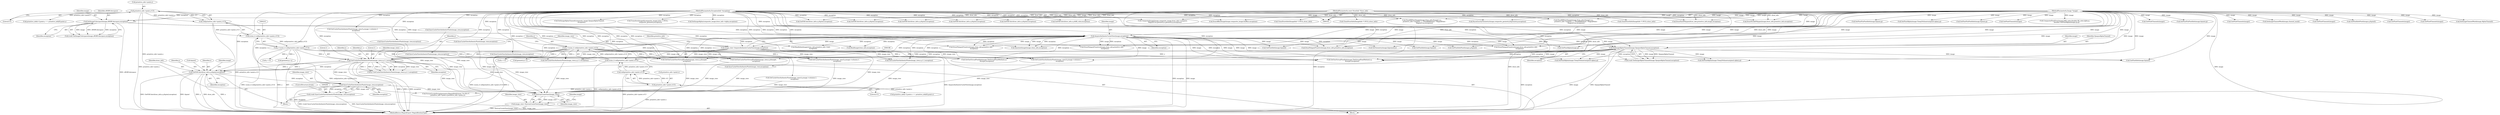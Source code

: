 digraph "0_ImageMagick_726812fa2fa7ce16bcf58f6e115f65427a1c0950_2@pointer" {
"1000285" [label="(Call,SyncCacheViewAuthenticPixels(image_view,exception))"];
"1000255" [label="(Call,GetCacheViewAuthenticPixels(image_view,x,y,1,1,exception))"];
"1000219" [label="(Call,image_view=AcquireAuthenticCacheView(image,exception))"];
"1000221" [label="(Call,AcquireAuthenticCacheView(image,exception))"];
"1000188" [label="(Call,SetImageColorspace(image,sRGBColorspace,exception))"];
"1000104" [label="(MethodParameterIn,Image *image)"];
"1000107" [label="(MethodParameterIn,ExceptionInfo *exception)"];
"1000195" [label="(Call,x=(ssize_t) ceil(primitive_info->point.x-0.5))"];
"1000197" [label="(Call,(ssize_t) ceil(primitive_info->point.x-0.5))"];
"1000199" [label="(Call,ceil(primitive_info->point.x-0.5))"];
"1000200" [label="(Call,primitive_info->point.x-0.5)"];
"1000207" [label="(Call,y=(ssize_t) ceil(primitive_info->point.y-0.5))"];
"1000209" [label="(Call,(ssize_t) ceil(primitive_info->point.y-0.5))"];
"1000211" [label="(Call,ceil(primitive_info->point.y-0.5))"];
"1000212" [label="(Call,primitive_info->point.y-0.5)"];
"1000239" [label="(Call,SetImageAlphaChannel(image,OpaqueAlphaChannel,exception))"];
"1000269" [label="(Call,GetFillColor(draw_info,x,y,&pixel,exception))"];
"1000105" [label="(MethodParameterIn,const DrawInfo *draw_info)"];
"1000283" [label="(Call,(void) SyncCacheViewAuthenticPixels(image_view,exception))"];
"1001608" [label="(Call,DestroyCacheView(image_view))"];
"1001606" [label="(Call,image_view=DestroyCacheView(image_view))"];
"1000108" [label="(Block,)"];
"1000711" [label="(Call,GetPixelChannels(image))"];
"1000189" [label="(Identifier,image)"];
"1000482" [label="(Call,SetImageChannelMask(image,channel_mask))"];
"1000715" [label="(Call,SyncCacheViewAuthenticPixels(image_view,exception))"];
"1000822" [label="(Call,GetCacheViewAuthenticPixels(image_view,0,y,image->columns,1,\n              exception))"];
"1000199" [label="(Call,ceil(primitive_info->point.x-0.5))"];
"1000464" [label="(Call,FloodfillPaintImage(image,draw_info,&target,x,y,\n            primitive_info->method == FloodfillMethod ? MagickFalse :\n            MagickTrue,exception))"];
"1000197" [label="(Call,(ssize_t) ceil(primitive_info->point.x-0.5))"];
"1000288" [label="(ControlStructure,break;)"];
"1000595" [label="(Call,GetPixelInfo(image,&pixel))"];
"1000286" [label="(Identifier,image_view)"];
"1001212" [label="(Call,x < 0)"];
"1000207" [label="(Call,y=(ssize_t) ceil(primitive_info->point.y-0.5))"];
"1000191" [label="(Identifier,exception)"];
"1000694" [label="(Call,GetPixelChannels(image))"];
"1001629" [label="(MethodReturn,MagickExport MagickBooleanType)"];
"1001054" [label="(Call,SetImageAlphaChannel(composite_image,OpaqueAlphaChannel,\n          exception))"];
"1000852" [label="(Call,GetFillColor(draw_info,x,y,&pixel,exception))"];
"1001072" [label="(Call,SetGeometry(image,&geometry))"];
"1000912" [label="(Call,ReadInlineImage(clone_info,primitive_info->text,\n          exception))"];
"1001174" [label="(Call,CompositeImage(image,composite_image,draw_info->compose,\n          MagickTrue,geometry.x,geometry.y,exception))"];
"1000218" [label="(Literal,0.5)"];
"1000271" [label="(Identifier,x)"];
"1001497" [label="(Call,primitive_info[i-1].point.y == primitive_info[0].point.y)"];
"1001552" [label="(Call,DrawPolygonPrimitive(image,draw_info,primitive_info,\n                exception))"];
"1000104" [label="(MethodParameterIn,Image *image)"];
"1001560" [label="(Call,CloneDrawInfo((ImageInfo *) NULL,draw_info))"];
"1000188" [label="(Call,SetImageColorspace(image,sRGBColorspace,exception))"];
"1001038" [label="(Call,TransformImage(&composite_image,(char *) NULL,\n            composite_geometry,exception))"];
"1000285" [label="(Call,SyncCacheViewAuthenticPixels(image_view,exception))"];
"1000226" [label="(Identifier,primitive_info)"];
"1000206" [label="(Literal,0.5)"];
"1001581" [label="(Call,DrawPolygonPrimitive(image,clone_info,primitive_info,\n             exception))"];
"1000277" [label="(Identifier,image)"];
"1001165" [label="(Call,DrawAffineImage(image,composite_image,&affine,exception))"];
"1000780" [label="(Call,FloodfillPaintImage(image,draw_info,&target,x,y,\n            primitive_info->method == FloodfillMethod ? MagickFalse :\n            MagickTrue,exception))"];
"1000275" [label="(Identifier,exception)"];
"1000212" [label="(Call,primitive_info->point.y-0.5)"];
"1000354" [label="(Call,GetPixelInfoPixel(image,q,&pixel))"];
"1001606" [label="(Call,image_view=DestroyCacheView(image_view))"];
"1000253" [label="(Call,q=GetCacheViewAuthenticPixels(image_view,x,y,1,1,exception))"];
"1000256" [label="(Identifier,image_view)"];
"1001608" [label="(Call,DestroyCacheView(image_view))"];
"1000255" [label="(Call,GetCacheViewAuthenticPixels(image_view,x,y,1,1,exception))"];
"1001264" [label="(Call,SyncCacheViewAuthenticPixels(image_view,exception))"];
"1001199" [label="(Call,y < 0)"];
"1001613" [label="(Identifier,image)"];
"1000389" [label="(Call,GetPixelChannels(image))"];
"1000581" [label="(Call,GetCacheViewAuthenticPixels(image_view,x,y,1,1,exception))"];
"1000370" [label="(Call,GetPixelChannels(image))"];
"1000459" [label="(Call,SetImageChannelMask(image,AlphaChannel))"];
"1000200" [label="(Call,primitive_info->point.x-0.5)"];
"1001609" [label="(Identifier,image_view)"];
"1000222" [label="(Identifier,image)"];
"1000259" [label="(Literal,1)"];
"1000697" [label="(Call,GetFillColor(draw_info,x,y,&pixel,exception))"];
"1000730" [label="(Call,GetOneVirtualPixelInfo(image,TileVirtualPixelMethod,x,y,\n            &target,exception))"];
"1001121" [label="(Call,ParseGravityGeometry(image,composite_geometry,&geometry,exception))"];
"1000201" [label="(Call,primitive_info->point.x)"];
"1000209" [label="(Call,(ssize_t) ceil(primitive_info->point.y-0.5))"];
"1000393" [label="(Call,SyncCacheViewAuthenticPixels(image_view,exception))"];
"1000613" [label="(Call,SyncCacheViewAuthenticPixels(image_view,exception))"];
"1000373" [label="(Call,GetFillColor(draw_info,x,y,&pixel,exception))"];
"1000105" [label="(MethodParameterIn,const DrawInfo *draw_info)"];
"1000932" [label="(Call,ReadImage(clone_info,exception))"];
"1000324" [label="(Call,GetCacheViewAuthenticPixels(image_view,0,y,image->columns,1,\n              exception))"];
"1000859" [label="(Call,SetPixelViaPixelInfo(image,&pixel,q))"];
"1000507" [label="(Call,GetCacheViewAuthenticPixels(image_view,0,y,image->columns,1,\n              exception))"];
"1000221" [label="(Call,AcquireAuthenticCacheView(image,exception))"];
"1000237" [label="(Call,(void) SetImageAlphaChannel(image,OpaqueAlphaChannel,exception))"];
"1001088" [label="(Call,geometry.y=y)"];
"1000537" [label="(Call,GetFillColor(draw_info,x,y,&pixel,exception))"];
"1000599" [label="(Call,GetFillColor(draw_info,x,y,&pixel,exception))"];
"1001066" [label="(Call,SetImageAlpha(composite_image,draw_info->alpha,exception))"];
"1000380" [label="(Call,SetPixelAlpha(image,ClampToQuantum(pixel.alpha),q))"];
"1000270" [label="(Identifier,draw_info)"];
"1001225" [label="(Call,GetCacheViewAuthenticPixels(image_view,x,y,1,1,exception))"];
"1000240" [label="(Identifier,image)"];
"1000276" [label="(Call,SetPixelAlpha(image,ClampToQuantum(pixel.alpha),q))"];
"1001300" [label="(Call,FormatLocaleString(geometry,MagickPathExtent,\"%+f%+f\",\n        primitive_info->point.x,primitive_info->point.y))"];
"1000190" [label="(Identifier,sRGBColorspace)"];
"1000186" [label="(Call,(void) SetImageColorspace(image,sRGBColorspace,exception))"];
"1000208" [label="(Identifier,y)"];
"1000257" [label="(Identifier,x)"];
"1000211" [label="(Call,ceil(primitive_info->point.y-0.5))"];
"1000272" [label="(Identifier,y)"];
"1000241" [label="(Identifier,OpaqueAlphaChannel)"];
"1001388" [label="(Call,CloneDrawInfo((ImageInfo *) NULL,draw_info))"];
"1000704" [label="(Call,SetPixelViaPixelInfo(image,&pixel,q))"];
"1000239" [label="(Call,SetImageAlphaChannel(image,OpaqueAlphaChannel,exception))"];
"1000195" [label="(Call,x=(ssize_t) ceil(primitive_info->point.x-0.5))"];
"1000107" [label="(MethodParameterIn,ExceptionInfo *exception)"];
"1000866" [label="(Call,GetPixelChannels(image))"];
"1001480" [label="(Call,primitive_info[i-1].point.x == primitive_info[0].point.x)"];
"1000296" [label="(Call,GetOneCacheViewVirtualPixelInfo(image_view,x,y,&target,\n            exception))"];
"1001083" [label="(Call,geometry.x=x)"];
"1000624" [label="(Call,GetOneCacheViewVirtualPixelInfo(image_view,x,y,&target,\n            exception))"];
"1001324" [label="(Call,AnnotateImage(image,clone_info,exception))"];
"1001420" [label="(Call,DrawDashPolygon(draw_info,primitive_info,image,exception))"];
"1001607" [label="(Identifier,image_view)"];
"1001600" [label="(Call,DrawPolygonPrimitive(image,draw_info,primitive_info,exception))"];
"1000648" [label="(Call,GetCacheViewAuthenticPixels(image_view,0,y,image->columns,1,\n              exception))"];
"1000283" [label="(Call,(void) SyncCacheViewAuthenticPixels(image_view,exception))"];
"1001239" [label="(Call,GetFillColor(draw_info,x,y,&fill_color,exception))"];
"1000220" [label="(Identifier,image_view)"];
"1000219" [label="(Call,image_view=AcquireAuthenticCacheView(image,exception))"];
"1001246" [label="(Call,CompositePixelOver(image,&fill_color,(double) fill_color.alpha,q,\n        (double) GetPixelAlpha(image,q),q))"];
"1001409" [label="(Call,DrawPolygonPrimitive(image,clone_info,primitive_info,\n             exception))"];
"1000223" [label="(Identifier,exception)"];
"1000303" [label="(Call,GetPixelInfo(image,&pixel))"];
"1000242" [label="(Identifier,exception)"];
"1000557" [label="(Call,SyncCacheViewAuthenticPixels(image_view,exception))"];
"1000196" [label="(Identifier,x)"];
"1000213" [label="(Call,primitive_info->point.y)"];
"1000258" [label="(Identifier,y)"];
"1000260" [label="(Literal,1)"];
"1000553" [label="(Call,GetPixelChannels(image))"];
"1001592" [label="(Call,DrawStrokePolygon(image,draw_info,primitive_info,exception))"];
"1000269" [label="(Call,GetFillColor(draw_info,x,y,&pixel,exception))"];
"1000287" [label="(Identifier,exception)"];
"1000544" [label="(Call,SetPixelAlpha(image,ClampToQuantum(pixel.alpha),q))"];
"1000606" [label="(Call,SetPixelViaPixelInfo(image,&pixel,q))"];
"1000273" [label="(Call,&pixel)"];
"1000261" [label="(Identifier,exception)"];
"1000801" [label="(Call,GetPixelInfo(image,&pixel))"];
"1000250" [label="(Block,)"];
"1000678" [label="(Call,GetPixelInfoPixel(image,q,&pixel))"];
"1001258" [label="(Call,GetPixelAlpha(image,q))"];
"1001283" [label="(Call,CloneDrawInfo((ImageInfo *) NULL,draw_info))"];
"1000409" [label="(Call,GetOneVirtualPixelInfo(image,TileVirtualPixelMethod,x,y,\n            &target,exception))"];
"1000870" [label="(Call,SyncCacheViewAuthenticPixels(image_view,exception))"];
"1000285" -> "1000283"  [label="AST: "];
"1000285" -> "1000287"  [label="CFG: "];
"1000286" -> "1000285"  [label="AST: "];
"1000287" -> "1000285"  [label="AST: "];
"1000283" -> "1000285"  [label="CFG: "];
"1000285" -> "1001629"  [label="DDG: exception"];
"1000285" -> "1000283"  [label="DDG: image_view"];
"1000285" -> "1000283"  [label="DDG: exception"];
"1000255" -> "1000285"  [label="DDG: image_view"];
"1000269" -> "1000285"  [label="DDG: exception"];
"1000107" -> "1000285"  [label="DDG: exception"];
"1000285" -> "1001608"  [label="DDG: image_view"];
"1000255" -> "1000253"  [label="AST: "];
"1000255" -> "1000261"  [label="CFG: "];
"1000256" -> "1000255"  [label="AST: "];
"1000257" -> "1000255"  [label="AST: "];
"1000258" -> "1000255"  [label="AST: "];
"1000259" -> "1000255"  [label="AST: "];
"1000260" -> "1000255"  [label="AST: "];
"1000261" -> "1000255"  [label="AST: "];
"1000253" -> "1000255"  [label="CFG: "];
"1000255" -> "1001629"  [label="DDG: y"];
"1000255" -> "1001629"  [label="DDG: x"];
"1000255" -> "1001629"  [label="DDG: exception"];
"1000255" -> "1000253"  [label="DDG: exception"];
"1000255" -> "1000253"  [label="DDG: image_view"];
"1000255" -> "1000253"  [label="DDG: 1"];
"1000255" -> "1000253"  [label="DDG: y"];
"1000255" -> "1000253"  [label="DDG: x"];
"1000219" -> "1000255"  [label="DDG: image_view"];
"1000195" -> "1000255"  [label="DDG: x"];
"1000207" -> "1000255"  [label="DDG: y"];
"1000221" -> "1000255"  [label="DDG: exception"];
"1000239" -> "1000255"  [label="DDG: exception"];
"1000107" -> "1000255"  [label="DDG: exception"];
"1000255" -> "1000269"  [label="DDG: x"];
"1000255" -> "1000269"  [label="DDG: y"];
"1000255" -> "1000269"  [label="DDG: exception"];
"1000255" -> "1001608"  [label="DDG: image_view"];
"1000219" -> "1000108"  [label="AST: "];
"1000219" -> "1000221"  [label="CFG: "];
"1000220" -> "1000219"  [label="AST: "];
"1000221" -> "1000219"  [label="AST: "];
"1000226" -> "1000219"  [label="CFG: "];
"1000219" -> "1001629"  [label="DDG: AcquireAuthenticCacheView(image,exception)"];
"1000221" -> "1000219"  [label="DDG: image"];
"1000221" -> "1000219"  [label="DDG: exception"];
"1000219" -> "1000296"  [label="DDG: image_view"];
"1000219" -> "1000507"  [label="DDG: image_view"];
"1000219" -> "1000581"  [label="DDG: image_view"];
"1000219" -> "1000624"  [label="DDG: image_view"];
"1000219" -> "1000822"  [label="DDG: image_view"];
"1000219" -> "1001225"  [label="DDG: image_view"];
"1000219" -> "1001608"  [label="DDG: image_view"];
"1000221" -> "1000223"  [label="CFG: "];
"1000222" -> "1000221"  [label="AST: "];
"1000223" -> "1000221"  [label="AST: "];
"1000221" -> "1001629"  [label="DDG: exception"];
"1000221" -> "1001629"  [label="DDG: image"];
"1000188" -> "1000221"  [label="DDG: image"];
"1000188" -> "1000221"  [label="DDG: exception"];
"1000104" -> "1000221"  [label="DDG: image"];
"1000107" -> "1000221"  [label="DDG: exception"];
"1000221" -> "1000239"  [label="DDG: image"];
"1000221" -> "1000239"  [label="DDG: exception"];
"1000221" -> "1000276"  [label="DDG: image"];
"1000221" -> "1000296"  [label="DDG: exception"];
"1000221" -> "1000303"  [label="DDG: image"];
"1000221" -> "1000409"  [label="DDG: image"];
"1000221" -> "1000409"  [label="DDG: exception"];
"1000221" -> "1000507"  [label="DDG: exception"];
"1000221" -> "1000544"  [label="DDG: image"];
"1000221" -> "1000581"  [label="DDG: exception"];
"1000221" -> "1000595"  [label="DDG: image"];
"1000221" -> "1000624"  [label="DDG: exception"];
"1000221" -> "1000678"  [label="DDG: image"];
"1000221" -> "1000730"  [label="DDG: image"];
"1000221" -> "1000730"  [label="DDG: exception"];
"1000221" -> "1000801"  [label="DDG: image"];
"1000221" -> "1000822"  [label="DDG: exception"];
"1000221" -> "1000912"  [label="DDG: exception"];
"1000221" -> "1000932"  [label="DDG: exception"];
"1000221" -> "1001072"  [label="DDG: image"];
"1000221" -> "1001225"  [label="DDG: exception"];
"1000221" -> "1001258"  [label="DDG: image"];
"1000221" -> "1001324"  [label="DDG: image"];
"1000221" -> "1001324"  [label="DDG: exception"];
"1000221" -> "1001409"  [label="DDG: image"];
"1000221" -> "1001409"  [label="DDG: exception"];
"1000221" -> "1001552"  [label="DDG: image"];
"1000221" -> "1001552"  [label="DDG: exception"];
"1000221" -> "1001581"  [label="DDG: image"];
"1000221" -> "1001581"  [label="DDG: exception"];
"1000221" -> "1001600"  [label="DDG: image"];
"1000221" -> "1001600"  [label="DDG: exception"];
"1000188" -> "1000186"  [label="AST: "];
"1000188" -> "1000191"  [label="CFG: "];
"1000189" -> "1000188"  [label="AST: "];
"1000190" -> "1000188"  [label="AST: "];
"1000191" -> "1000188"  [label="AST: "];
"1000186" -> "1000188"  [label="CFG: "];
"1000188" -> "1001629"  [label="DDG: sRGBColorspace"];
"1000188" -> "1000186"  [label="DDG: image"];
"1000188" -> "1000186"  [label="DDG: sRGBColorspace"];
"1000188" -> "1000186"  [label="DDG: exception"];
"1000104" -> "1000188"  [label="DDG: image"];
"1000107" -> "1000188"  [label="DDG: exception"];
"1000104" -> "1000103"  [label="AST: "];
"1000104" -> "1001629"  [label="DDG: image"];
"1000104" -> "1000239"  [label="DDG: image"];
"1000104" -> "1000276"  [label="DDG: image"];
"1000104" -> "1000303"  [label="DDG: image"];
"1000104" -> "1000354"  [label="DDG: image"];
"1000104" -> "1000370"  [label="DDG: image"];
"1000104" -> "1000380"  [label="DDG: image"];
"1000104" -> "1000389"  [label="DDG: image"];
"1000104" -> "1000409"  [label="DDG: image"];
"1000104" -> "1000459"  [label="DDG: image"];
"1000104" -> "1000464"  [label="DDG: image"];
"1000104" -> "1000482"  [label="DDG: image"];
"1000104" -> "1000544"  [label="DDG: image"];
"1000104" -> "1000553"  [label="DDG: image"];
"1000104" -> "1000595"  [label="DDG: image"];
"1000104" -> "1000606"  [label="DDG: image"];
"1000104" -> "1000678"  [label="DDG: image"];
"1000104" -> "1000694"  [label="DDG: image"];
"1000104" -> "1000704"  [label="DDG: image"];
"1000104" -> "1000711"  [label="DDG: image"];
"1000104" -> "1000730"  [label="DDG: image"];
"1000104" -> "1000780"  [label="DDG: image"];
"1000104" -> "1000801"  [label="DDG: image"];
"1000104" -> "1000859"  [label="DDG: image"];
"1000104" -> "1000866"  [label="DDG: image"];
"1000104" -> "1001072"  [label="DDG: image"];
"1000104" -> "1001121"  [label="DDG: image"];
"1000104" -> "1001165"  [label="DDG: image"];
"1000104" -> "1001174"  [label="DDG: image"];
"1000104" -> "1001246"  [label="DDG: image"];
"1000104" -> "1001258"  [label="DDG: image"];
"1000104" -> "1001324"  [label="DDG: image"];
"1000104" -> "1001409"  [label="DDG: image"];
"1000104" -> "1001420"  [label="DDG: image"];
"1000104" -> "1001552"  [label="DDG: image"];
"1000104" -> "1001581"  [label="DDG: image"];
"1000104" -> "1001592"  [label="DDG: image"];
"1000104" -> "1001600"  [label="DDG: image"];
"1000107" -> "1000103"  [label="AST: "];
"1000107" -> "1001629"  [label="DDG: exception"];
"1000107" -> "1000239"  [label="DDG: exception"];
"1000107" -> "1000269"  [label="DDG: exception"];
"1000107" -> "1000296"  [label="DDG: exception"];
"1000107" -> "1000324"  [label="DDG: exception"];
"1000107" -> "1000373"  [label="DDG: exception"];
"1000107" -> "1000393"  [label="DDG: exception"];
"1000107" -> "1000409"  [label="DDG: exception"];
"1000107" -> "1000464"  [label="DDG: exception"];
"1000107" -> "1000507"  [label="DDG: exception"];
"1000107" -> "1000537"  [label="DDG: exception"];
"1000107" -> "1000557"  [label="DDG: exception"];
"1000107" -> "1000581"  [label="DDG: exception"];
"1000107" -> "1000599"  [label="DDG: exception"];
"1000107" -> "1000613"  [label="DDG: exception"];
"1000107" -> "1000624"  [label="DDG: exception"];
"1000107" -> "1000648"  [label="DDG: exception"];
"1000107" -> "1000697"  [label="DDG: exception"];
"1000107" -> "1000715"  [label="DDG: exception"];
"1000107" -> "1000730"  [label="DDG: exception"];
"1000107" -> "1000780"  [label="DDG: exception"];
"1000107" -> "1000822"  [label="DDG: exception"];
"1000107" -> "1000852"  [label="DDG: exception"];
"1000107" -> "1000870"  [label="DDG: exception"];
"1000107" -> "1000912"  [label="DDG: exception"];
"1000107" -> "1000932"  [label="DDG: exception"];
"1000107" -> "1001038"  [label="DDG: exception"];
"1000107" -> "1001054"  [label="DDG: exception"];
"1000107" -> "1001066"  [label="DDG: exception"];
"1000107" -> "1001121"  [label="DDG: exception"];
"1000107" -> "1001165"  [label="DDG: exception"];
"1000107" -> "1001174"  [label="DDG: exception"];
"1000107" -> "1001225"  [label="DDG: exception"];
"1000107" -> "1001239"  [label="DDG: exception"];
"1000107" -> "1001264"  [label="DDG: exception"];
"1000107" -> "1001324"  [label="DDG: exception"];
"1000107" -> "1001409"  [label="DDG: exception"];
"1000107" -> "1001420"  [label="DDG: exception"];
"1000107" -> "1001552"  [label="DDG: exception"];
"1000107" -> "1001581"  [label="DDG: exception"];
"1000107" -> "1001592"  [label="DDG: exception"];
"1000107" -> "1001600"  [label="DDG: exception"];
"1000195" -> "1000108"  [label="AST: "];
"1000195" -> "1000197"  [label="CFG: "];
"1000196" -> "1000195"  [label="AST: "];
"1000197" -> "1000195"  [label="AST: "];
"1000208" -> "1000195"  [label="CFG: "];
"1000195" -> "1001629"  [label="DDG: (ssize_t) ceil(primitive_info->point.x-0.5)"];
"1000195" -> "1001629"  [label="DDG: x"];
"1000197" -> "1000195"  [label="DDG: ceil(primitive_info->point.x-0.5)"];
"1000195" -> "1000296"  [label="DDG: x"];
"1000195" -> "1000409"  [label="DDG: x"];
"1000195" -> "1000581"  [label="DDG: x"];
"1000195" -> "1000624"  [label="DDG: x"];
"1000195" -> "1000730"  [label="DDG: x"];
"1000195" -> "1001083"  [label="DDG: x"];
"1000195" -> "1001212"  [label="DDG: x"];
"1000197" -> "1000199"  [label="CFG: "];
"1000198" -> "1000197"  [label="AST: "];
"1000199" -> "1000197"  [label="AST: "];
"1000197" -> "1001629"  [label="DDG: ceil(primitive_info->point.x-0.5)"];
"1000199" -> "1000197"  [label="DDG: primitive_info->point.x-0.5"];
"1000199" -> "1000200"  [label="CFG: "];
"1000200" -> "1000199"  [label="AST: "];
"1000199" -> "1001629"  [label="DDG: primitive_info->point.x-0.5"];
"1000200" -> "1000199"  [label="DDG: primitive_info->point.x"];
"1000200" -> "1000199"  [label="DDG: 0.5"];
"1000200" -> "1000206"  [label="CFG: "];
"1000201" -> "1000200"  [label="AST: "];
"1000206" -> "1000200"  [label="AST: "];
"1000200" -> "1001629"  [label="DDG: primitive_info->point.x"];
"1000200" -> "1001300"  [label="DDG: primitive_info->point.x"];
"1000200" -> "1001480"  [label="DDG: primitive_info->point.x"];
"1000207" -> "1000108"  [label="AST: "];
"1000207" -> "1000209"  [label="CFG: "];
"1000208" -> "1000207"  [label="AST: "];
"1000209" -> "1000207"  [label="AST: "];
"1000220" -> "1000207"  [label="CFG: "];
"1000207" -> "1001629"  [label="DDG: (ssize_t) ceil(primitive_info->point.y-0.5)"];
"1000207" -> "1001629"  [label="DDG: y"];
"1000209" -> "1000207"  [label="DDG: ceil(primitive_info->point.y-0.5)"];
"1000207" -> "1000296"  [label="DDG: y"];
"1000207" -> "1000409"  [label="DDG: y"];
"1000207" -> "1000581"  [label="DDG: y"];
"1000207" -> "1000624"  [label="DDG: y"];
"1000207" -> "1000730"  [label="DDG: y"];
"1000207" -> "1001088"  [label="DDG: y"];
"1000207" -> "1001199"  [label="DDG: y"];
"1000209" -> "1000211"  [label="CFG: "];
"1000210" -> "1000209"  [label="AST: "];
"1000211" -> "1000209"  [label="AST: "];
"1000209" -> "1001629"  [label="DDG: ceil(primitive_info->point.y-0.5)"];
"1000211" -> "1000209"  [label="DDG: primitive_info->point.y-0.5"];
"1000211" -> "1000212"  [label="CFG: "];
"1000212" -> "1000211"  [label="AST: "];
"1000211" -> "1001629"  [label="DDG: primitive_info->point.y-0.5"];
"1000212" -> "1000211"  [label="DDG: primitive_info->point.y"];
"1000212" -> "1000211"  [label="DDG: 0.5"];
"1000212" -> "1000218"  [label="CFG: "];
"1000213" -> "1000212"  [label="AST: "];
"1000218" -> "1000212"  [label="AST: "];
"1000212" -> "1001629"  [label="DDG: primitive_info->point.y"];
"1000212" -> "1001300"  [label="DDG: primitive_info->point.y"];
"1000212" -> "1001497"  [label="DDG: primitive_info->point.y"];
"1000239" -> "1000237"  [label="AST: "];
"1000239" -> "1000242"  [label="CFG: "];
"1000240" -> "1000239"  [label="AST: "];
"1000241" -> "1000239"  [label="AST: "];
"1000242" -> "1000239"  [label="AST: "];
"1000237" -> "1000239"  [label="CFG: "];
"1000239" -> "1001629"  [label="DDG: image"];
"1000239" -> "1001629"  [label="DDG: exception"];
"1000239" -> "1001629"  [label="DDG: OpaqueAlphaChannel"];
"1000239" -> "1000237"  [label="DDG: image"];
"1000239" -> "1000237"  [label="DDG: OpaqueAlphaChannel"];
"1000239" -> "1000237"  [label="DDG: exception"];
"1000239" -> "1000276"  [label="DDG: image"];
"1000239" -> "1000296"  [label="DDG: exception"];
"1000239" -> "1000303"  [label="DDG: image"];
"1000239" -> "1000409"  [label="DDG: image"];
"1000239" -> "1000409"  [label="DDG: exception"];
"1000239" -> "1000507"  [label="DDG: exception"];
"1000239" -> "1000544"  [label="DDG: image"];
"1000269" -> "1000250"  [label="AST: "];
"1000269" -> "1000275"  [label="CFG: "];
"1000270" -> "1000269"  [label="AST: "];
"1000271" -> "1000269"  [label="AST: "];
"1000272" -> "1000269"  [label="AST: "];
"1000273" -> "1000269"  [label="AST: "];
"1000275" -> "1000269"  [label="AST: "];
"1000277" -> "1000269"  [label="CFG: "];
"1000269" -> "1001629"  [label="DDG: GetFillColor(draw_info,x,y,&pixel,exception)"];
"1000269" -> "1001629"  [label="DDG: &pixel"];
"1000269" -> "1001629"  [label="DDG: draw_info"];
"1000269" -> "1001629"  [label="DDG: y"];
"1000269" -> "1001629"  [label="DDG: x"];
"1000105" -> "1000269"  [label="DDG: draw_info"];
"1000105" -> "1000103"  [label="AST: "];
"1000105" -> "1001629"  [label="DDG: draw_info"];
"1000105" -> "1000373"  [label="DDG: draw_info"];
"1000105" -> "1000464"  [label="DDG: draw_info"];
"1000105" -> "1000537"  [label="DDG: draw_info"];
"1000105" -> "1000599"  [label="DDG: draw_info"];
"1000105" -> "1000697"  [label="DDG: draw_info"];
"1000105" -> "1000780"  [label="DDG: draw_info"];
"1000105" -> "1000852"  [label="DDG: draw_info"];
"1000105" -> "1001239"  [label="DDG: draw_info"];
"1000105" -> "1001283"  [label="DDG: draw_info"];
"1000105" -> "1001388"  [label="DDG: draw_info"];
"1000105" -> "1001420"  [label="DDG: draw_info"];
"1000105" -> "1001552"  [label="DDG: draw_info"];
"1000105" -> "1001560"  [label="DDG: draw_info"];
"1000105" -> "1001592"  [label="DDG: draw_info"];
"1000105" -> "1001600"  [label="DDG: draw_info"];
"1000283" -> "1000250"  [label="AST: "];
"1000284" -> "1000283"  [label="AST: "];
"1000288" -> "1000283"  [label="CFG: "];
"1000283" -> "1001629"  [label="DDG: SyncCacheViewAuthenticPixels(image_view,exception)"];
"1000283" -> "1001629"  [label="DDG: (void) SyncCacheViewAuthenticPixels(image_view,exception)"];
"1001608" -> "1001606"  [label="AST: "];
"1001608" -> "1001609"  [label="CFG: "];
"1001609" -> "1001608"  [label="AST: "];
"1001606" -> "1001608"  [label="CFG: "];
"1001608" -> "1001606"  [label="DDG: image_view"];
"1000715" -> "1001608"  [label="DDG: image_view"];
"1000393" -> "1001608"  [label="DDG: image_view"];
"1000870" -> "1001608"  [label="DDG: image_view"];
"1000822" -> "1001608"  [label="DDG: image_view"];
"1000557" -> "1001608"  [label="DDG: image_view"];
"1000581" -> "1001608"  [label="DDG: image_view"];
"1000624" -> "1001608"  [label="DDG: image_view"];
"1000507" -> "1001608"  [label="DDG: image_view"];
"1000613" -> "1001608"  [label="DDG: image_view"];
"1001264" -> "1001608"  [label="DDG: image_view"];
"1000296" -> "1001608"  [label="DDG: image_view"];
"1000648" -> "1001608"  [label="DDG: image_view"];
"1001225" -> "1001608"  [label="DDG: image_view"];
"1000324" -> "1001608"  [label="DDG: image_view"];
"1001606" -> "1000108"  [label="AST: "];
"1001607" -> "1001606"  [label="AST: "];
"1001613" -> "1001606"  [label="CFG: "];
"1001606" -> "1001629"  [label="DDG: image_view"];
"1001606" -> "1001629"  [label="DDG: DestroyCacheView(image_view)"];
}
